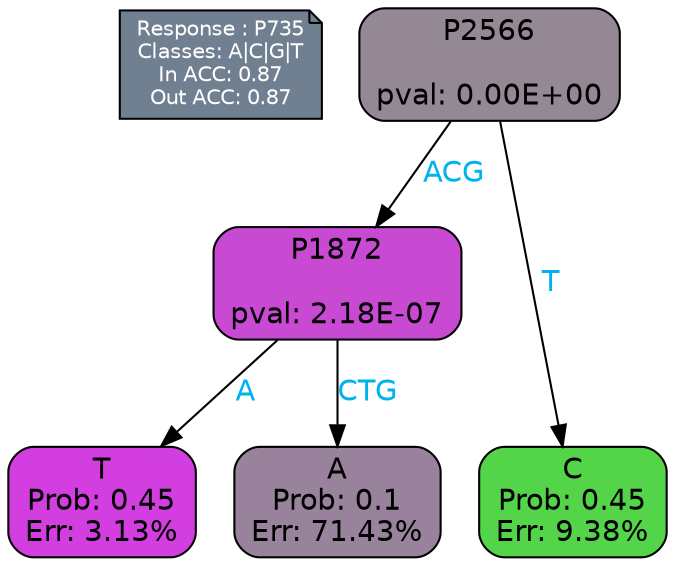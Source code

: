 digraph Tree {
node [shape=box, style="filled, rounded", color="black", fontname=helvetica] ;
graph [ranksep=equally, splines=polylines, bgcolor=transparent, dpi=600] ;
edge [fontname=helvetica] ;
LEGEND [label="Response : P735
Classes: A|C|G|T
In ACC: 0.87
Out ACC: 0.87
",shape=note,align=left,style=filled,fillcolor="slategray",fontcolor="white",fontsize=10];1 [label="P2566

pval: 0.00E+00", fillcolor="#948895"] ;
2 [label="P1872

pval: 2.18E-07", fillcolor="#c84ad3"] ;
3 [label="T
Prob: 0.45
Err: 3.13%", fillcolor="#d23edf"] ;
4 [label="A
Prob: 0.1
Err: 71.43%", fillcolor="#99829b"] ;
5 [label="C
Prob: 0.45
Err: 9.38%", fillcolor="#54d449"] ;
1 -> 2 [label="ACG",fontcolor=deepskyblue2] ;
1 -> 5 [label="T",fontcolor=deepskyblue2] ;
2 -> 3 [label="A",fontcolor=deepskyblue2] ;
2 -> 4 [label="CTG",fontcolor=deepskyblue2] ;
{rank = same; 3;4;5;}{rank = same; LEGEND;1;}}